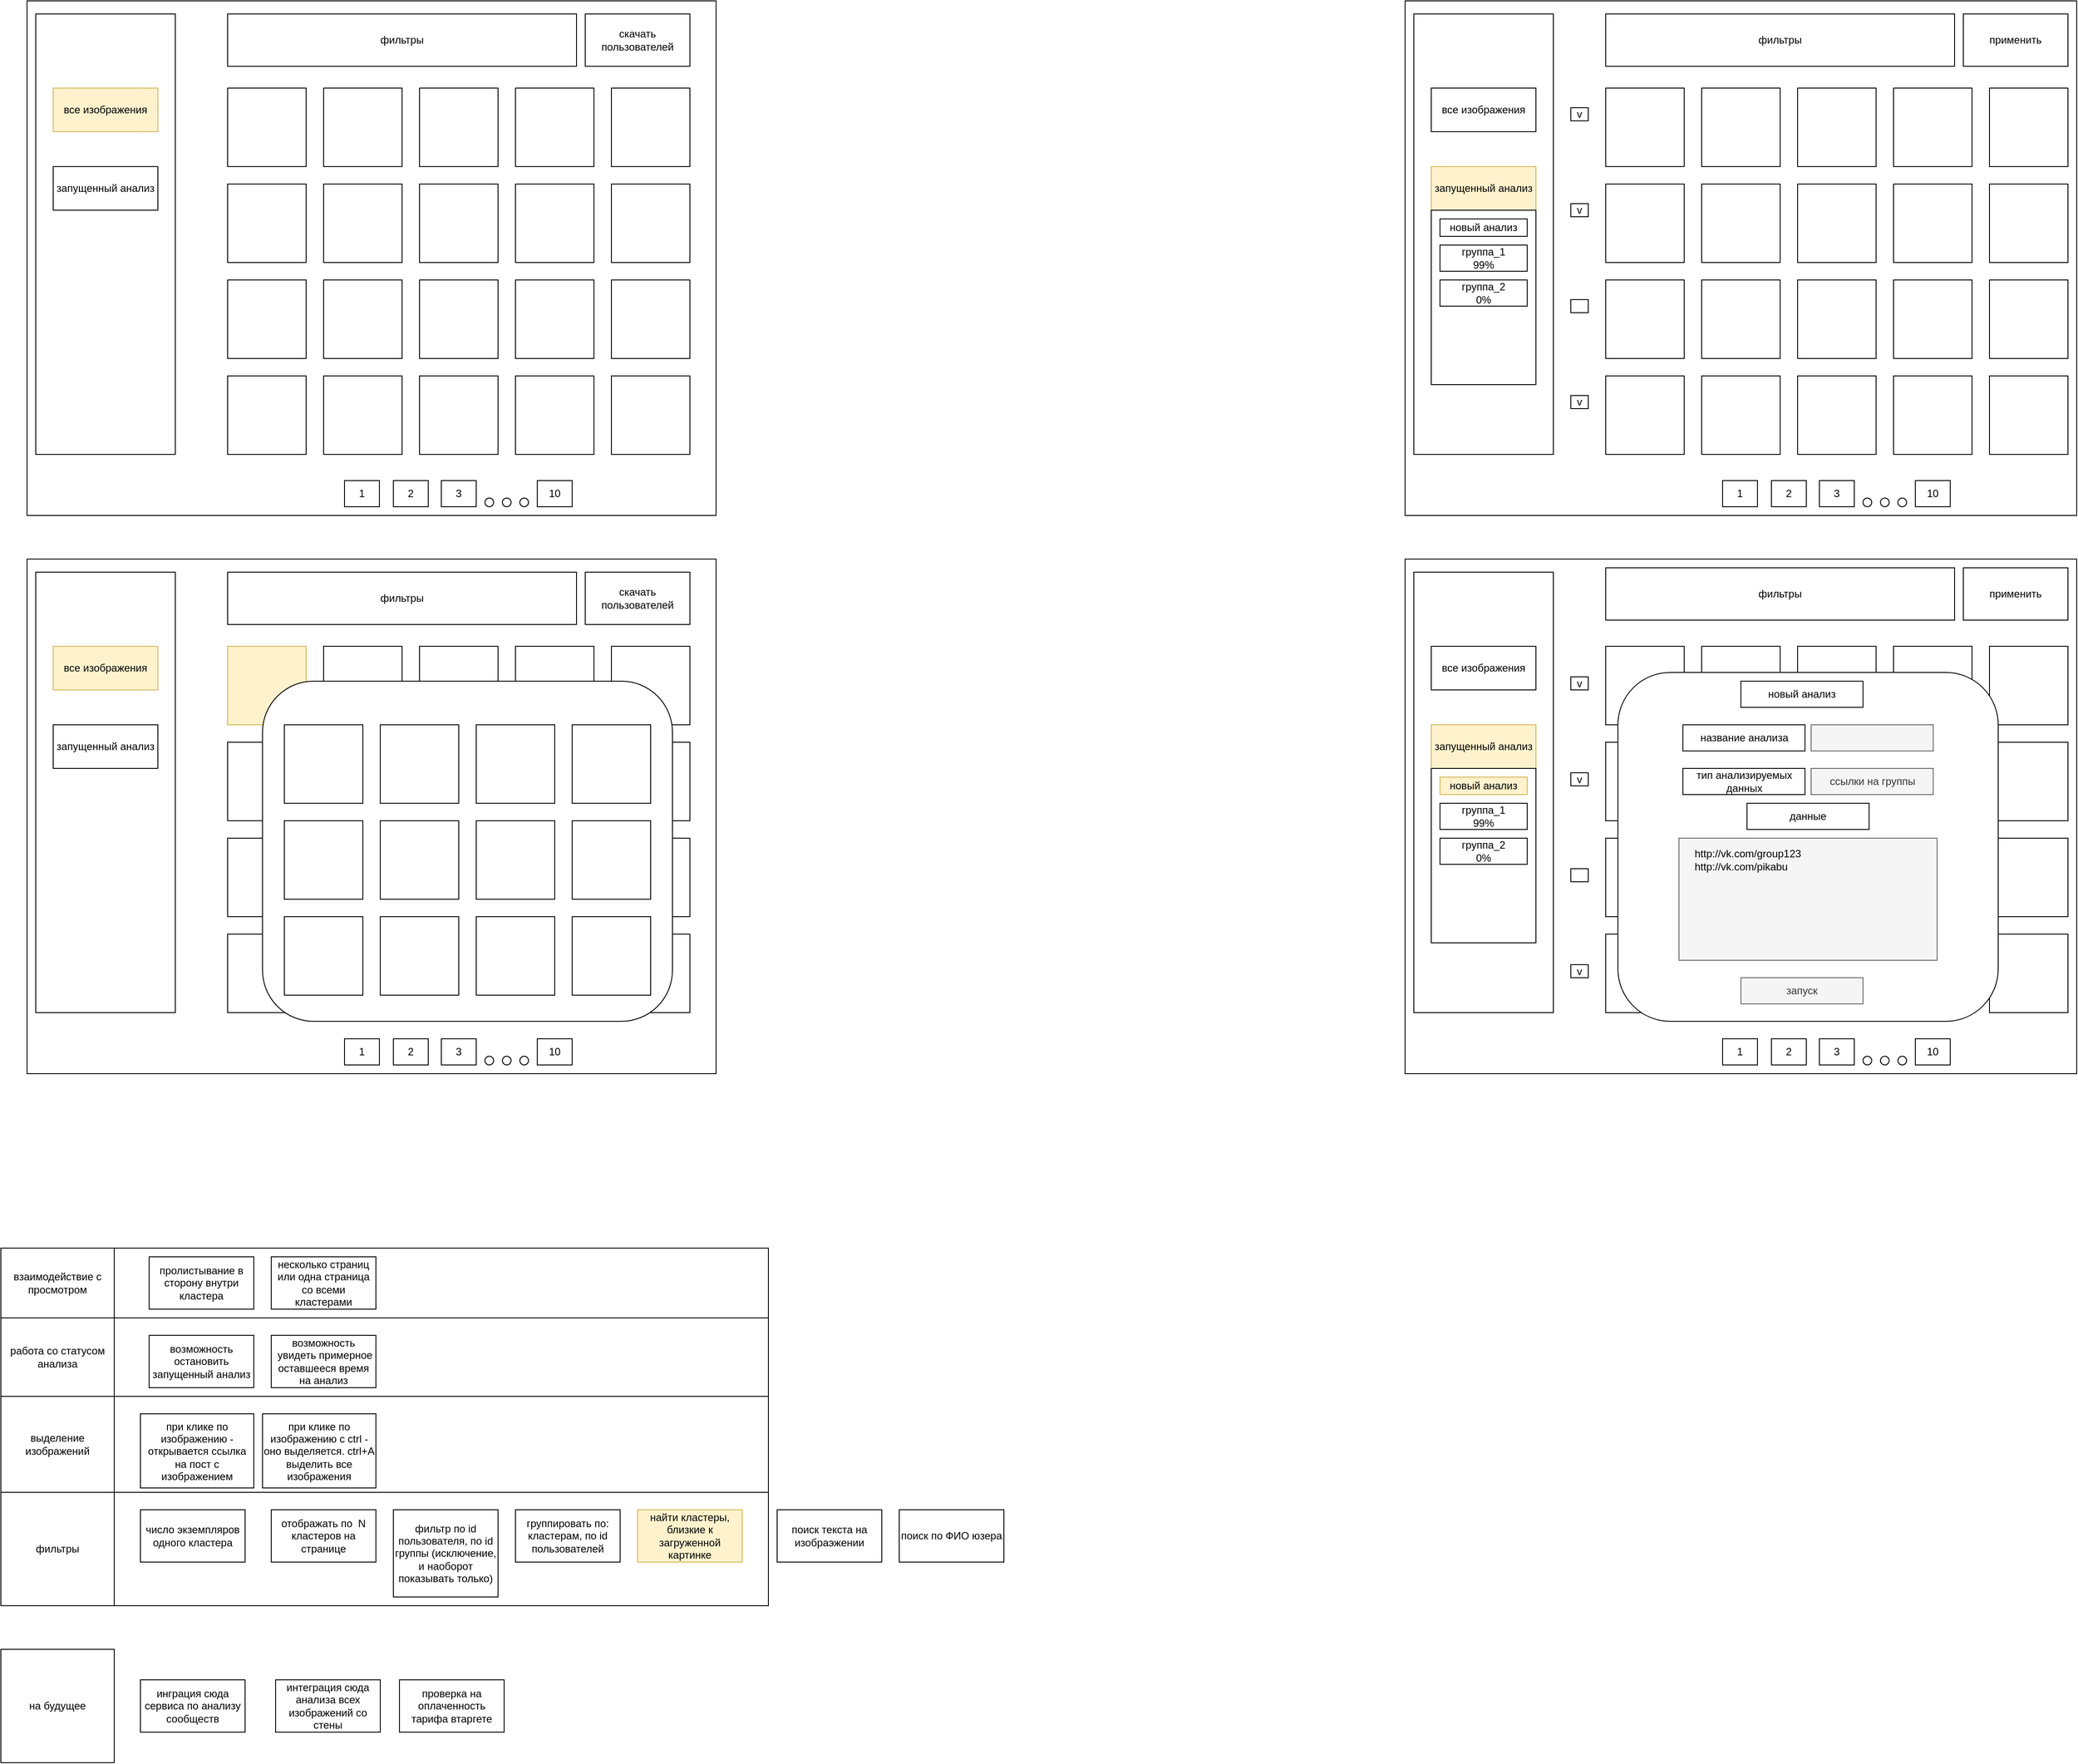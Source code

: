 <mxfile version="13.4.6" type="device"><diagram id="VKGA3JpfsAR77Ojv_ECd" name="Page-1"><mxGraphModel dx="2062" dy="713" grid="1" gridSize="10" guides="1" tooltips="1" connect="1" arrows="1" fold="1" page="1" pageScale="1" pageWidth="827" pageHeight="1169" math="0" shadow="0"><root><mxCell id="0"/><mxCell id="1" parent="0"/><mxCell id="cdPlLlOjjN58C5gZgO9k-223" value="" style="rounded=0;whiteSpace=wrap;html=1;fillColor=#ffffff;" vertex="1" parent="1"><mxGeometry x="-730" y="1590" width="880" height="80" as="geometry"/></mxCell><mxCell id="cdPlLlOjjN58C5gZgO9k-222" value="" style="rounded=0;whiteSpace=wrap;html=1;fillColor=#ffffff;" vertex="1" parent="1"><mxGeometry x="-730" y="1670" width="880" height="90" as="geometry"/></mxCell><mxCell id="cdPlLlOjjN58C5gZgO9k-221" value="" style="rounded=0;whiteSpace=wrap;html=1;fillColor=#ffffff;" vertex="1" parent="1"><mxGeometry x="-730" y="1760" width="880" height="110" as="geometry"/></mxCell><mxCell id="cdPlLlOjjN58C5gZgO9k-220" value="" style="rounded=0;whiteSpace=wrap;html=1;fillColor=#ffffff;" vertex="1" parent="1"><mxGeometry x="-730" y="1870" width="880" height="130" as="geometry"/></mxCell><mxCell id="cdPlLlOjjN58C5gZgO9k-37" value="" style="rounded=0;whiteSpace=wrap;html=1;fillColor=#ffffff;" vertex="1" parent="1"><mxGeometry x="880" y="160" width="770" height="590" as="geometry"/></mxCell><mxCell id="cdPlLlOjjN58C5gZgO9k-38" value="" style="rounded=0;whiteSpace=wrap;html=1;" vertex="1" parent="1"><mxGeometry x="890" y="175" width="160" height="505" as="geometry"/></mxCell><mxCell id="cdPlLlOjjN58C5gZgO9k-39" value="" style="rounded=0;whiteSpace=wrap;html=1;" vertex="1" parent="1"><mxGeometry x="1110" y="260" width="90" height="90" as="geometry"/></mxCell><mxCell id="cdPlLlOjjN58C5gZgO9k-40" value="" style="rounded=0;whiteSpace=wrap;html=1;" vertex="1" parent="1"><mxGeometry x="1220" y="260" width="90" height="90" as="geometry"/></mxCell><mxCell id="cdPlLlOjjN58C5gZgO9k-41" value="" style="rounded=0;whiteSpace=wrap;html=1;" vertex="1" parent="1"><mxGeometry x="1330" y="260" width="90" height="90" as="geometry"/></mxCell><mxCell id="cdPlLlOjjN58C5gZgO9k-42" value="" style="rounded=0;whiteSpace=wrap;html=1;" vertex="1" parent="1"><mxGeometry x="1440" y="260" width="90" height="90" as="geometry"/></mxCell><mxCell id="cdPlLlOjjN58C5gZgO9k-43" value="" style="rounded=0;whiteSpace=wrap;html=1;" vertex="1" parent="1"><mxGeometry x="1110" y="370" width="90" height="90" as="geometry"/></mxCell><mxCell id="cdPlLlOjjN58C5gZgO9k-44" value="" style="rounded=0;whiteSpace=wrap;html=1;" vertex="1" parent="1"><mxGeometry x="1220" y="370" width="90" height="90" as="geometry"/></mxCell><mxCell id="cdPlLlOjjN58C5gZgO9k-45" value="" style="rounded=0;whiteSpace=wrap;html=1;" vertex="1" parent="1"><mxGeometry x="1330" y="370" width="90" height="90" as="geometry"/></mxCell><mxCell id="cdPlLlOjjN58C5gZgO9k-46" value="" style="rounded=0;whiteSpace=wrap;html=1;" vertex="1" parent="1"><mxGeometry x="1440" y="370" width="90" height="90" as="geometry"/></mxCell><mxCell id="cdPlLlOjjN58C5gZgO9k-47" value="" style="rounded=0;whiteSpace=wrap;html=1;" vertex="1" parent="1"><mxGeometry x="1110" y="480" width="90" height="90" as="geometry"/></mxCell><mxCell id="cdPlLlOjjN58C5gZgO9k-48" value="" style="rounded=0;whiteSpace=wrap;html=1;" vertex="1" parent="1"><mxGeometry x="1220" y="480" width="90" height="90" as="geometry"/></mxCell><mxCell id="cdPlLlOjjN58C5gZgO9k-49" value="" style="rounded=0;whiteSpace=wrap;html=1;" vertex="1" parent="1"><mxGeometry x="1330" y="480" width="90" height="90" as="geometry"/></mxCell><mxCell id="cdPlLlOjjN58C5gZgO9k-50" value="" style="rounded=0;whiteSpace=wrap;html=1;" vertex="1" parent="1"><mxGeometry x="1440" y="480" width="90" height="90" as="geometry"/></mxCell><mxCell id="cdPlLlOjjN58C5gZgO9k-51" value="" style="rounded=0;whiteSpace=wrap;html=1;" vertex="1" parent="1"><mxGeometry x="1110" y="590" width="90" height="90" as="geometry"/></mxCell><mxCell id="cdPlLlOjjN58C5gZgO9k-52" value="" style="rounded=0;whiteSpace=wrap;html=1;" vertex="1" parent="1"><mxGeometry x="1220" y="590" width="90" height="90" as="geometry"/></mxCell><mxCell id="cdPlLlOjjN58C5gZgO9k-53" value="" style="rounded=0;whiteSpace=wrap;html=1;" vertex="1" parent="1"><mxGeometry x="1330" y="590" width="90" height="90" as="geometry"/></mxCell><mxCell id="cdPlLlOjjN58C5gZgO9k-54" value="" style="rounded=0;whiteSpace=wrap;html=1;" vertex="1" parent="1"><mxGeometry x="1440" y="590" width="90" height="90" as="geometry"/></mxCell><mxCell id="cdPlLlOjjN58C5gZgO9k-55" value="все изображения" style="rounded=0;whiteSpace=wrap;html=1;" vertex="1" parent="1"><mxGeometry x="910" y="260" width="120" height="50" as="geometry"/></mxCell><mxCell id="cdPlLlOjjN58C5gZgO9k-56" value="1" style="rounded=0;whiteSpace=wrap;html=1;" vertex="1" parent="1"><mxGeometry x="1244" y="710" width="40" height="30" as="geometry"/></mxCell><mxCell id="cdPlLlOjjN58C5gZgO9k-57" value="2" style="rounded=0;whiteSpace=wrap;html=1;" vertex="1" parent="1"><mxGeometry x="1300" y="710" width="40" height="30" as="geometry"/></mxCell><mxCell id="cdPlLlOjjN58C5gZgO9k-58" value="3" style="rounded=0;whiteSpace=wrap;html=1;" vertex="1" parent="1"><mxGeometry x="1355" y="710" width="40" height="30" as="geometry"/></mxCell><mxCell id="cdPlLlOjjN58C5gZgO9k-59" value="10" style="rounded=0;whiteSpace=wrap;html=1;" vertex="1" parent="1"><mxGeometry x="1465" y="710" width="40" height="30" as="geometry"/></mxCell><mxCell id="cdPlLlOjjN58C5gZgO9k-60" value="" style="ellipse;whiteSpace=wrap;html=1;aspect=fixed;" vertex="1" parent="1"><mxGeometry x="1405" y="730" width="10" height="10" as="geometry"/></mxCell><mxCell id="cdPlLlOjjN58C5gZgO9k-61" value="" style="ellipse;whiteSpace=wrap;html=1;aspect=fixed;" vertex="1" parent="1"><mxGeometry x="1425" y="730" width="10" height="10" as="geometry"/></mxCell><mxCell id="cdPlLlOjjN58C5gZgO9k-62" value="" style="ellipse;whiteSpace=wrap;html=1;aspect=fixed;" vertex="1" parent="1"><mxGeometry x="1445" y="730" width="10" height="10" as="geometry"/></mxCell><mxCell id="cdPlLlOjjN58C5gZgO9k-64" value="запущенный анализ" style="rounded=0;whiteSpace=wrap;html=1;fillColor=#fff2cc;strokeColor=#d6b656;" vertex="1" parent="1"><mxGeometry x="910" y="350" width="120" height="50" as="geometry"/></mxCell><mxCell id="cdPlLlOjjN58C5gZgO9k-65" value="фильтры" style="rounded=0;whiteSpace=wrap;html=1;fillColor=#FFFFFF;" vertex="1" parent="1"><mxGeometry x="1110" y="175" width="400" height="60" as="geometry"/></mxCell><mxCell id="cdPlLlOjjN58C5gZgO9k-66" value="применить" style="rounded=0;whiteSpace=wrap;html=1;fillColor=#FFFFFF;" vertex="1" parent="1"><mxGeometry x="1520" y="175" width="120" height="60" as="geometry"/></mxCell><mxCell id="cdPlLlOjjN58C5gZgO9k-67" value="" style="rounded=0;whiteSpace=wrap;html=1;" vertex="1" parent="1"><mxGeometry x="1550" y="260" width="90" height="90" as="geometry"/></mxCell><mxCell id="cdPlLlOjjN58C5gZgO9k-68" value="" style="rounded=0;whiteSpace=wrap;html=1;" vertex="1" parent="1"><mxGeometry x="1550" y="370" width="90" height="90" as="geometry"/></mxCell><mxCell id="cdPlLlOjjN58C5gZgO9k-69" value="" style="rounded=0;whiteSpace=wrap;html=1;" vertex="1" parent="1"><mxGeometry x="1550" y="480" width="90" height="90" as="geometry"/></mxCell><mxCell id="cdPlLlOjjN58C5gZgO9k-70" value="" style="rounded=0;whiteSpace=wrap;html=1;" vertex="1" parent="1"><mxGeometry x="1550" y="590" width="90" height="90" as="geometry"/></mxCell><mxCell id="cdPlLlOjjN58C5gZgO9k-71" value="" style="rounded=0;whiteSpace=wrap;html=1;fillColor=#ffffff;" vertex="1" parent="1"><mxGeometry x="-700" y="160" width="790" height="590" as="geometry"/></mxCell><mxCell id="cdPlLlOjjN58C5gZgO9k-72" value="" style="rounded=0;whiteSpace=wrap;html=1;" vertex="1" parent="1"><mxGeometry x="-690" y="175" width="160" height="505" as="geometry"/></mxCell><mxCell id="cdPlLlOjjN58C5gZgO9k-73" value="" style="rounded=0;whiteSpace=wrap;html=1;" vertex="1" parent="1"><mxGeometry x="-470" y="260" width="90" height="90" as="geometry"/></mxCell><mxCell id="cdPlLlOjjN58C5gZgO9k-74" value="" style="rounded=0;whiteSpace=wrap;html=1;" vertex="1" parent="1"><mxGeometry x="-360" y="260" width="90" height="90" as="geometry"/></mxCell><mxCell id="cdPlLlOjjN58C5gZgO9k-75" value="" style="rounded=0;whiteSpace=wrap;html=1;" vertex="1" parent="1"><mxGeometry x="-250" y="260" width="90" height="90" as="geometry"/></mxCell><mxCell id="cdPlLlOjjN58C5gZgO9k-76" value="" style="rounded=0;whiteSpace=wrap;html=1;" vertex="1" parent="1"><mxGeometry x="-140" y="260" width="90" height="90" as="geometry"/></mxCell><mxCell id="cdPlLlOjjN58C5gZgO9k-77" value="" style="rounded=0;whiteSpace=wrap;html=1;" vertex="1" parent="1"><mxGeometry x="-470" y="370" width="90" height="90" as="geometry"/></mxCell><mxCell id="cdPlLlOjjN58C5gZgO9k-78" value="" style="rounded=0;whiteSpace=wrap;html=1;" vertex="1" parent="1"><mxGeometry x="-360" y="370" width="90" height="90" as="geometry"/></mxCell><mxCell id="cdPlLlOjjN58C5gZgO9k-79" value="" style="rounded=0;whiteSpace=wrap;html=1;" vertex="1" parent="1"><mxGeometry x="-250" y="370" width="90" height="90" as="geometry"/></mxCell><mxCell id="cdPlLlOjjN58C5gZgO9k-80" value="" style="rounded=0;whiteSpace=wrap;html=1;" vertex="1" parent="1"><mxGeometry x="-140" y="370" width="90" height="90" as="geometry"/></mxCell><mxCell id="cdPlLlOjjN58C5gZgO9k-89" value="все изображения" style="rounded=0;whiteSpace=wrap;html=1;fillColor=#fff2cc;strokeColor=#d6b656;" vertex="1" parent="1"><mxGeometry x="-670" y="260" width="120" height="50" as="geometry"/></mxCell><mxCell id="cdPlLlOjjN58C5gZgO9k-90" value="1" style="rounded=0;whiteSpace=wrap;html=1;" vertex="1" parent="1"><mxGeometry x="-336" y="710" width="40" height="30" as="geometry"/></mxCell><mxCell id="cdPlLlOjjN58C5gZgO9k-91" value="2" style="rounded=0;whiteSpace=wrap;html=1;" vertex="1" parent="1"><mxGeometry x="-280" y="710" width="40" height="30" as="geometry"/></mxCell><mxCell id="cdPlLlOjjN58C5gZgO9k-92" value="3" style="rounded=0;whiteSpace=wrap;html=1;" vertex="1" parent="1"><mxGeometry x="-225" y="710" width="40" height="30" as="geometry"/></mxCell><mxCell id="cdPlLlOjjN58C5gZgO9k-93" value="10" style="rounded=0;whiteSpace=wrap;html=1;" vertex="1" parent="1"><mxGeometry x="-115" y="710" width="40" height="30" as="geometry"/></mxCell><mxCell id="cdPlLlOjjN58C5gZgO9k-94" value="" style="ellipse;whiteSpace=wrap;html=1;aspect=fixed;" vertex="1" parent="1"><mxGeometry x="-175" y="730" width="10" height="10" as="geometry"/></mxCell><mxCell id="cdPlLlOjjN58C5gZgO9k-95" value="" style="ellipse;whiteSpace=wrap;html=1;aspect=fixed;" vertex="1" parent="1"><mxGeometry x="-155" y="730" width="10" height="10" as="geometry"/></mxCell><mxCell id="cdPlLlOjjN58C5gZgO9k-96" value="" style="ellipse;whiteSpace=wrap;html=1;aspect=fixed;" vertex="1" parent="1"><mxGeometry x="-135" y="730" width="10" height="10" as="geometry"/></mxCell><mxCell id="cdPlLlOjjN58C5gZgO9k-98" value="запущенный анализ" style="rounded=0;whiteSpace=wrap;html=1;fillColor=#FFFFFF;" vertex="1" parent="1"><mxGeometry x="-670" y="350" width="120" height="50" as="geometry"/></mxCell><mxCell id="cdPlLlOjjN58C5gZgO9k-99" value="фильтры" style="rounded=0;whiteSpace=wrap;html=1;fillColor=#FFFFFF;" vertex="1" parent="1"><mxGeometry x="-470" y="175" width="400" height="60" as="geometry"/></mxCell><mxCell id="cdPlLlOjjN58C5gZgO9k-100" value="скачать пользователей" style="rounded=0;whiteSpace=wrap;html=1;fillColor=#FFFFFF;" vertex="1" parent="1"><mxGeometry x="-60" y="175" width="120" height="60" as="geometry"/></mxCell><mxCell id="cdPlLlOjjN58C5gZgO9k-101" value="" style="rounded=0;whiteSpace=wrap;html=1;" vertex="1" parent="1"><mxGeometry x="-30" y="260" width="90" height="90" as="geometry"/></mxCell><mxCell id="cdPlLlOjjN58C5gZgO9k-105" value="" style="rounded=0;whiteSpace=wrap;html=1;fillColor=#ffffff;" vertex="1" parent="1"><mxGeometry x="910" y="400" width="120" height="200" as="geometry"/></mxCell><mxCell id="cdPlLlOjjN58C5gZgO9k-106" value="новый анализ" style="rounded=0;whiteSpace=wrap;html=1;fillColor=#ffffff;" vertex="1" parent="1"><mxGeometry x="920" y="410" width="100" height="20" as="geometry"/></mxCell><mxCell id="cdPlLlOjjN58C5gZgO9k-107" value="группа_1&lt;br&gt;99%" style="rounded=0;whiteSpace=wrap;html=1;fillColor=#ffffff;" vertex="1" parent="1"><mxGeometry x="920" y="440" width="100" height="30" as="geometry"/></mxCell><mxCell id="cdPlLlOjjN58C5gZgO9k-108" value="группа_2&lt;br&gt;0%" style="rounded=0;whiteSpace=wrap;html=1;fillColor=#ffffff;" vertex="1" parent="1"><mxGeometry x="920" y="480" width="100" height="30" as="geometry"/></mxCell><mxCell id="cdPlLlOjjN58C5gZgO9k-109" value="" style="rounded=0;whiteSpace=wrap;html=1;fillColor=#ffffff;" vertex="1" parent="1"><mxGeometry x="880" y="800" width="770" height="590" as="geometry"/></mxCell><mxCell id="cdPlLlOjjN58C5gZgO9k-110" value="" style="rounded=0;whiteSpace=wrap;html=1;" vertex="1" parent="1"><mxGeometry x="890" y="815" width="160" height="505" as="geometry"/></mxCell><mxCell id="cdPlLlOjjN58C5gZgO9k-111" value="" style="rounded=0;whiteSpace=wrap;html=1;" vertex="1" parent="1"><mxGeometry x="1110" y="900" width="90" height="90" as="geometry"/></mxCell><mxCell id="cdPlLlOjjN58C5gZgO9k-112" value="" style="rounded=0;whiteSpace=wrap;html=1;" vertex="1" parent="1"><mxGeometry x="1220" y="900" width="90" height="90" as="geometry"/></mxCell><mxCell id="cdPlLlOjjN58C5gZgO9k-113" value="" style="rounded=0;whiteSpace=wrap;html=1;" vertex="1" parent="1"><mxGeometry x="1330" y="900" width="90" height="90" as="geometry"/></mxCell><mxCell id="cdPlLlOjjN58C5gZgO9k-114" value="" style="rounded=0;whiteSpace=wrap;html=1;" vertex="1" parent="1"><mxGeometry x="1440" y="900" width="90" height="90" as="geometry"/></mxCell><mxCell id="cdPlLlOjjN58C5gZgO9k-115" value="" style="rounded=0;whiteSpace=wrap;html=1;" vertex="1" parent="1"><mxGeometry x="1110" y="1010" width="90" height="90" as="geometry"/></mxCell><mxCell id="cdPlLlOjjN58C5gZgO9k-116" value="" style="rounded=0;whiteSpace=wrap;html=1;" vertex="1" parent="1"><mxGeometry x="1220" y="1010" width="90" height="90" as="geometry"/></mxCell><mxCell id="cdPlLlOjjN58C5gZgO9k-117" value="" style="rounded=0;whiteSpace=wrap;html=1;" vertex="1" parent="1"><mxGeometry x="1330" y="1010" width="90" height="90" as="geometry"/></mxCell><mxCell id="cdPlLlOjjN58C5gZgO9k-118" value="" style="rounded=0;whiteSpace=wrap;html=1;" vertex="1" parent="1"><mxGeometry x="1440" y="1010" width="90" height="90" as="geometry"/></mxCell><mxCell id="cdPlLlOjjN58C5gZgO9k-119" value="" style="rounded=0;whiteSpace=wrap;html=1;" vertex="1" parent="1"><mxGeometry x="1110" y="1120" width="90" height="90" as="geometry"/></mxCell><mxCell id="cdPlLlOjjN58C5gZgO9k-120" value="" style="rounded=0;whiteSpace=wrap;html=1;" vertex="1" parent="1"><mxGeometry x="1220" y="1120" width="90" height="90" as="geometry"/></mxCell><mxCell id="cdPlLlOjjN58C5gZgO9k-121" value="" style="rounded=0;whiteSpace=wrap;html=1;" vertex="1" parent="1"><mxGeometry x="1330" y="1120" width="90" height="90" as="geometry"/></mxCell><mxCell id="cdPlLlOjjN58C5gZgO9k-122" value="" style="rounded=0;whiteSpace=wrap;html=1;" vertex="1" parent="1"><mxGeometry x="1440" y="1120" width="90" height="90" as="geometry"/></mxCell><mxCell id="cdPlLlOjjN58C5gZgO9k-123" value="" style="rounded=0;whiteSpace=wrap;html=1;" vertex="1" parent="1"><mxGeometry x="1110" y="1230" width="90" height="90" as="geometry"/></mxCell><mxCell id="cdPlLlOjjN58C5gZgO9k-124" value="" style="rounded=0;whiteSpace=wrap;html=1;" vertex="1" parent="1"><mxGeometry x="1220" y="1230" width="90" height="90" as="geometry"/></mxCell><mxCell id="cdPlLlOjjN58C5gZgO9k-125" value="" style="rounded=0;whiteSpace=wrap;html=1;" vertex="1" parent="1"><mxGeometry x="1330" y="1230" width="90" height="90" as="geometry"/></mxCell><mxCell id="cdPlLlOjjN58C5gZgO9k-126" value="" style="rounded=0;whiteSpace=wrap;html=1;" vertex="1" parent="1"><mxGeometry x="1440" y="1230" width="90" height="90" as="geometry"/></mxCell><mxCell id="cdPlLlOjjN58C5gZgO9k-127" value="все изображения" style="rounded=0;whiteSpace=wrap;html=1;" vertex="1" parent="1"><mxGeometry x="910" y="900" width="120" height="50" as="geometry"/></mxCell><mxCell id="cdPlLlOjjN58C5gZgO9k-128" value="1" style="rounded=0;whiteSpace=wrap;html=1;" vertex="1" parent="1"><mxGeometry x="1244" y="1350" width="40" height="30" as="geometry"/></mxCell><mxCell id="cdPlLlOjjN58C5gZgO9k-129" value="2" style="rounded=0;whiteSpace=wrap;html=1;" vertex="1" parent="1"><mxGeometry x="1300" y="1350" width="40" height="30" as="geometry"/></mxCell><mxCell id="cdPlLlOjjN58C5gZgO9k-130" value="3" style="rounded=0;whiteSpace=wrap;html=1;" vertex="1" parent="1"><mxGeometry x="1355" y="1350" width="40" height="30" as="geometry"/></mxCell><mxCell id="cdPlLlOjjN58C5gZgO9k-131" value="10" style="rounded=0;whiteSpace=wrap;html=1;" vertex="1" parent="1"><mxGeometry x="1465" y="1350" width="40" height="30" as="geometry"/></mxCell><mxCell id="cdPlLlOjjN58C5gZgO9k-132" value="" style="ellipse;whiteSpace=wrap;html=1;aspect=fixed;" vertex="1" parent="1"><mxGeometry x="1405" y="1370" width="10" height="10" as="geometry"/></mxCell><mxCell id="cdPlLlOjjN58C5gZgO9k-133" value="" style="ellipse;whiteSpace=wrap;html=1;aspect=fixed;" vertex="1" parent="1"><mxGeometry x="1425" y="1370" width="10" height="10" as="geometry"/></mxCell><mxCell id="cdPlLlOjjN58C5gZgO9k-134" value="" style="ellipse;whiteSpace=wrap;html=1;aspect=fixed;" vertex="1" parent="1"><mxGeometry x="1445" y="1370" width="10" height="10" as="geometry"/></mxCell><mxCell id="cdPlLlOjjN58C5gZgO9k-136" value="запущенный анализ" style="rounded=0;whiteSpace=wrap;html=1;fillColor=#fff2cc;strokeColor=#d6b656;" vertex="1" parent="1"><mxGeometry x="910" y="990" width="120" height="50" as="geometry"/></mxCell><mxCell id="cdPlLlOjjN58C5gZgO9k-137" value="фильтры" style="rounded=0;whiteSpace=wrap;html=1;fillColor=#FFFFFF;" vertex="1" parent="1"><mxGeometry x="1110" y="810" width="400" height="60" as="geometry"/></mxCell><mxCell id="cdPlLlOjjN58C5gZgO9k-138" value="применить" style="rounded=0;whiteSpace=wrap;html=1;fillColor=#FFFFFF;" vertex="1" parent="1"><mxGeometry x="1520" y="810" width="120" height="60" as="geometry"/></mxCell><mxCell id="cdPlLlOjjN58C5gZgO9k-139" value="" style="rounded=0;whiteSpace=wrap;html=1;" vertex="1" parent="1"><mxGeometry x="1550" y="900" width="90" height="90" as="geometry"/></mxCell><mxCell id="cdPlLlOjjN58C5gZgO9k-140" value="" style="rounded=0;whiteSpace=wrap;html=1;" vertex="1" parent="1"><mxGeometry x="1550" y="1010" width="90" height="90" as="geometry"/></mxCell><mxCell id="cdPlLlOjjN58C5gZgO9k-141" value="" style="rounded=0;whiteSpace=wrap;html=1;" vertex="1" parent="1"><mxGeometry x="1550" y="1120" width="90" height="90" as="geometry"/></mxCell><mxCell id="cdPlLlOjjN58C5gZgO9k-142" value="" style="rounded=0;whiteSpace=wrap;html=1;" vertex="1" parent="1"><mxGeometry x="1550" y="1230" width="90" height="90" as="geometry"/></mxCell><mxCell id="cdPlLlOjjN58C5gZgO9k-143" value="" style="rounded=0;whiteSpace=wrap;html=1;fillColor=#ffffff;" vertex="1" parent="1"><mxGeometry x="910" y="1040" width="120" height="200" as="geometry"/></mxCell><mxCell id="cdPlLlOjjN58C5gZgO9k-144" value="новый анализ" style="rounded=0;whiteSpace=wrap;html=1;fillColor=#fff2cc;strokeColor=#d6b656;" vertex="1" parent="1"><mxGeometry x="920" y="1050" width="100" height="20" as="geometry"/></mxCell><mxCell id="cdPlLlOjjN58C5gZgO9k-145" value="группа_1&lt;br&gt;99%" style="rounded=0;whiteSpace=wrap;html=1;fillColor=#ffffff;" vertex="1" parent="1"><mxGeometry x="920" y="1080" width="100" height="30" as="geometry"/></mxCell><mxCell id="cdPlLlOjjN58C5gZgO9k-146" value="группа_2&lt;br&gt;0%" style="rounded=0;whiteSpace=wrap;html=1;fillColor=#ffffff;" vertex="1" parent="1"><mxGeometry x="920" y="1120" width="100" height="30" as="geometry"/></mxCell><mxCell id="cdPlLlOjjN58C5gZgO9k-147" value="" style="rounded=1;whiteSpace=wrap;html=1;fillColor=#ffffff;" vertex="1" parent="1"><mxGeometry x="1124" y="930" width="436" height="400" as="geometry"/></mxCell><mxCell id="cdPlLlOjjN58C5gZgO9k-148" value="название анализа" style="rounded=0;whiteSpace=wrap;html=1;fillColor=#ffffff;" vertex="1" parent="1"><mxGeometry x="1198.5" y="990" width="140" height="30" as="geometry"/></mxCell><mxCell id="cdPlLlOjjN58C5gZgO9k-149" value="" style="rounded=0;whiteSpace=wrap;html=1;fillColor=#f5f5f5;strokeColor=#666666;fontColor=#333333;" vertex="1" parent="1"><mxGeometry x="1345.5" y="990" width="140" height="30" as="geometry"/></mxCell><mxCell id="cdPlLlOjjN58C5gZgO9k-150" value="новый анализ" style="rounded=0;whiteSpace=wrap;html=1;fillColor=#ffffff;" vertex="1" parent="1"><mxGeometry x="1265" y="940" width="140" height="30" as="geometry"/></mxCell><mxCell id="cdPlLlOjjN58C5gZgO9k-152" value="тип анализируемых данных" style="rounded=0;whiteSpace=wrap;html=1;fillColor=#ffffff;" vertex="1" parent="1"><mxGeometry x="1198.5" y="1040" width="140" height="30" as="geometry"/></mxCell><mxCell id="cdPlLlOjjN58C5gZgO9k-153" value="ссылки на группы" style="rounded=0;whiteSpace=wrap;html=1;fillColor=#f5f5f5;strokeColor=#666666;fontColor=#333333;" vertex="1" parent="1"><mxGeometry x="1345.5" y="1040" width="140" height="30" as="geometry"/></mxCell><mxCell id="cdPlLlOjjN58C5gZgO9k-154" value="данные" style="rounded=0;whiteSpace=wrap;html=1;fillColor=#ffffff;" vertex="1" parent="1"><mxGeometry x="1272" y="1080" width="140" height="30" as="geometry"/></mxCell><mxCell id="cdPlLlOjjN58C5gZgO9k-155" value="" style="rounded=0;whiteSpace=wrap;html=1;fillColor=#f5f5f5;strokeColor=#666666;fontColor=#333333;" vertex="1" parent="1"><mxGeometry x="1194" y="1120" width="296" height="140" as="geometry"/></mxCell><mxCell id="cdPlLlOjjN58C5gZgO9k-156" value="http://vk.com/group123&lt;br&gt;http://vk.com/pikabu" style="text;html=1;strokeColor=none;fillColor=none;align=left;verticalAlign=middle;whiteSpace=wrap;rounded=0;labelPosition=right;verticalLabelPosition=middle;" vertex="1" parent="1"><mxGeometry x="1170" y="1135" width="40" height="20" as="geometry"/></mxCell><mxCell id="cdPlLlOjjN58C5gZgO9k-157" value="запуск" style="rounded=0;whiteSpace=wrap;html=1;fillColor=#f5f5f5;strokeColor=#666666;fontColor=#333333;" vertex="1" parent="1"><mxGeometry x="1265" y="1280" width="140" height="30" as="geometry"/></mxCell><mxCell id="cdPlLlOjjN58C5gZgO9k-192" value="фильтры" style="rounded=0;whiteSpace=wrap;html=1;fillColor=#ffffff;" vertex="1" parent="1"><mxGeometry x="-730" y="1870" width="130" height="130" as="geometry"/></mxCell><mxCell id="cdPlLlOjjN58C5gZgO9k-193" value="число экземпляров одного кластера" style="rounded=0;whiteSpace=wrap;html=1;" vertex="1" parent="1"><mxGeometry x="-570" y="1890" width="120" height="60" as="geometry"/></mxCell><mxCell id="cdPlLlOjjN58C5gZgO9k-194" value="при клике по изображению - открывается ссылка на пост с изображением" style="rounded=0;whiteSpace=wrap;html=1;" vertex="1" parent="1"><mxGeometry x="-570" y="1780" width="130" height="85" as="geometry"/></mxCell><mxCell id="cdPlLlOjjN58C5gZgO9k-195" value="отображать по &amp;nbsp;N кластеров на странице" style="rounded=0;whiteSpace=wrap;html=1;" vertex="1" parent="1"><mxGeometry x="-420" y="1890" width="120" height="60" as="geometry"/></mxCell><mxCell id="cdPlLlOjjN58C5gZgO9k-196" value="фильтр по id пользователя, по id группы (исключение, и наоборот показывать только)" style="rounded=0;whiteSpace=wrap;html=1;" vertex="1" parent="1"><mxGeometry x="-280" y="1890" width="120" height="100" as="geometry"/></mxCell><mxCell id="cdPlLlOjjN58C5gZgO9k-197" value="возможность остановить запущенный анализ" style="rounded=0;whiteSpace=wrap;html=1;" vertex="1" parent="1"><mxGeometry x="-560" y="1690" width="120" height="60" as="geometry"/></mxCell><mxCell id="cdPlLlOjjN58C5gZgO9k-198" value="возможность &amp;nbsp;увидеть примерное оставшееся время на анализ" style="rounded=0;whiteSpace=wrap;html=1;" vertex="1" parent="1"><mxGeometry x="-420" y="1690" width="120" height="60" as="geometry"/></mxCell><mxCell id="cdPlLlOjjN58C5gZgO9k-199" value="при клике по изображению с ctrl - оно выделяется. ctrl+A выделить все изображения" style="rounded=0;whiteSpace=wrap;html=1;" vertex="1" parent="1"><mxGeometry x="-430" y="1780" width="130" height="85" as="geometry"/></mxCell><mxCell id="cdPlLlOjjN58C5gZgO9k-205" value="v" style="rounded=0;whiteSpace=wrap;html=1;" vertex="1" parent="1"><mxGeometry x="1070" y="282.5" width="20" height="15" as="geometry"/></mxCell><mxCell id="cdPlLlOjjN58C5gZgO9k-206" value="v" style="rounded=0;whiteSpace=wrap;html=1;" vertex="1" parent="1"><mxGeometry x="1070" y="392.5" width="20" height="15" as="geometry"/></mxCell><mxCell id="cdPlLlOjjN58C5gZgO9k-207" value="" style="rounded=0;whiteSpace=wrap;html=1;" vertex="1" parent="1"><mxGeometry x="1070" y="502.5" width="20" height="15" as="geometry"/></mxCell><mxCell id="cdPlLlOjjN58C5gZgO9k-208" value="v" style="rounded=0;whiteSpace=wrap;html=1;" vertex="1" parent="1"><mxGeometry x="1070" y="612.5" width="20" height="15" as="geometry"/></mxCell><mxCell id="cdPlLlOjjN58C5gZgO9k-209" value="v" style="rounded=0;whiteSpace=wrap;html=1;" vertex="1" parent="1"><mxGeometry x="1070" y="935" width="20" height="15" as="geometry"/></mxCell><mxCell id="cdPlLlOjjN58C5gZgO9k-210" value="v" style="rounded=0;whiteSpace=wrap;html=1;" vertex="1" parent="1"><mxGeometry x="1070" y="1045" width="20" height="15" as="geometry"/></mxCell><mxCell id="cdPlLlOjjN58C5gZgO9k-211" value="" style="rounded=0;whiteSpace=wrap;html=1;" vertex="1" parent="1"><mxGeometry x="1070" y="1155" width="20" height="15" as="geometry"/></mxCell><mxCell id="cdPlLlOjjN58C5gZgO9k-212" value="v" style="rounded=0;whiteSpace=wrap;html=1;" vertex="1" parent="1"><mxGeometry x="1070" y="1265" width="20" height="15" as="geometry"/></mxCell><mxCell id="cdPlLlOjjN58C5gZgO9k-213" value="пролистывание в сторону внутри кластера" style="rounded=0;whiteSpace=wrap;html=1;" vertex="1" parent="1"><mxGeometry x="-560" y="1600" width="120" height="60" as="geometry"/></mxCell><mxCell id="cdPlLlOjjN58C5gZgO9k-214" value="группировать по: кластерам, по id пользователей" style="rounded=0;whiteSpace=wrap;html=1;" vertex="1" parent="1"><mxGeometry x="-140" y="1890" width="120" height="60" as="geometry"/></mxCell><mxCell id="cdPlLlOjjN58C5gZgO9k-215" value="найти кластеры, близкие к загруженной картинке" style="rounded=0;whiteSpace=wrap;html=1;fillColor=#fff2cc;strokeColor=#d6b656;" vertex="1" parent="1"><mxGeometry y="1890" width="120" height="60" as="geometry"/></mxCell><mxCell id="cdPlLlOjjN58C5gZgO9k-216" value="выделение изображений" style="rounded=0;whiteSpace=wrap;html=1;fillColor=#ffffff;" vertex="1" parent="1"><mxGeometry x="-730" y="1760" width="130" height="110" as="geometry"/></mxCell><mxCell id="cdPlLlOjjN58C5gZgO9k-217" value="работа со статусом анализа" style="rounded=0;whiteSpace=wrap;html=1;fillColor=#ffffff;" vertex="1" parent="1"><mxGeometry x="-730" y="1670" width="130" height="90" as="geometry"/></mxCell><mxCell id="cdPlLlOjjN58C5gZgO9k-218" value="взаимодействие с просмотром" style="rounded=0;whiteSpace=wrap;html=1;fillColor=#ffffff;" vertex="1" parent="1"><mxGeometry x="-730" y="1590" width="130" height="80" as="geometry"/></mxCell><mxCell id="cdPlLlOjjN58C5gZgO9k-219" value="несколько страниц или одна страница со всеми кластерами" style="rounded=0;whiteSpace=wrap;html=1;" vertex="1" parent="1"><mxGeometry x="-420" y="1600" width="120" height="60" as="geometry"/></mxCell><mxCell id="cdPlLlOjjN58C5gZgO9k-224" value="поиск текста на изобраэжении" style="rounded=0;whiteSpace=wrap;html=1;" vertex="1" parent="1"><mxGeometry x="160" y="1890" width="120" height="60" as="geometry"/></mxCell><mxCell id="cdPlLlOjjN58C5gZgO9k-225" value="поиск по ФИО юзера" style="rounded=0;whiteSpace=wrap;html=1;fillColor=#ffffff;" vertex="1" parent="1"><mxGeometry x="300" y="1890" width="120" height="60" as="geometry"/></mxCell><mxCell id="cdPlLlOjjN58C5gZgO9k-227" value="" style="rounded=0;whiteSpace=wrap;html=1;" vertex="1" parent="1"><mxGeometry x="-30" y="370" width="90" height="90" as="geometry"/></mxCell><mxCell id="cdPlLlOjjN58C5gZgO9k-229" value="на будущее" style="rounded=0;whiteSpace=wrap;html=1;fillColor=#ffffff;" vertex="1" parent="1"><mxGeometry x="-730" y="2050" width="130" height="130" as="geometry"/></mxCell><mxCell id="cdPlLlOjjN58C5gZgO9k-230" value="инграция сюда сервиса по анализу сообществ" style="rounded=0;whiteSpace=wrap;html=1;" vertex="1" parent="1"><mxGeometry x="-570" y="2085" width="120" height="60" as="geometry"/></mxCell><mxCell id="cdPlLlOjjN58C5gZgO9k-231" value="интеграция сюда анализа всех изображений со стены" style="rounded=0;whiteSpace=wrap;html=1;" vertex="1" parent="1"><mxGeometry x="-415" y="2085" width="120" height="60" as="geometry"/></mxCell><mxCell id="cdPlLlOjjN58C5gZgO9k-232" value="проверка на оплаченность тарифа втаргете" style="rounded=0;whiteSpace=wrap;html=1;" vertex="1" parent="1"><mxGeometry x="-273" y="2085" width="120" height="60" as="geometry"/></mxCell><mxCell id="cdPlLlOjjN58C5gZgO9k-233" value="" style="rounded=0;whiteSpace=wrap;html=1;" vertex="1" parent="1"><mxGeometry x="-470" y="480" width="90" height="90" as="geometry"/></mxCell><mxCell id="cdPlLlOjjN58C5gZgO9k-234" value="" style="rounded=0;whiteSpace=wrap;html=1;" vertex="1" parent="1"><mxGeometry x="-360" y="480" width="90" height="90" as="geometry"/></mxCell><mxCell id="cdPlLlOjjN58C5gZgO9k-235" value="" style="rounded=0;whiteSpace=wrap;html=1;" vertex="1" parent="1"><mxGeometry x="-250" y="480" width="90" height="90" as="geometry"/></mxCell><mxCell id="cdPlLlOjjN58C5gZgO9k-236" value="" style="rounded=0;whiteSpace=wrap;html=1;" vertex="1" parent="1"><mxGeometry x="-140" y="480" width="90" height="90" as="geometry"/></mxCell><mxCell id="cdPlLlOjjN58C5gZgO9k-237" value="" style="rounded=0;whiteSpace=wrap;html=1;" vertex="1" parent="1"><mxGeometry x="-30" y="480" width="90" height="90" as="geometry"/></mxCell><mxCell id="cdPlLlOjjN58C5gZgO9k-238" value="" style="rounded=0;whiteSpace=wrap;html=1;" vertex="1" parent="1"><mxGeometry x="-470" y="590" width="90" height="90" as="geometry"/></mxCell><mxCell id="cdPlLlOjjN58C5gZgO9k-239" value="" style="rounded=0;whiteSpace=wrap;html=1;" vertex="1" parent="1"><mxGeometry x="-360" y="590" width="90" height="90" as="geometry"/></mxCell><mxCell id="cdPlLlOjjN58C5gZgO9k-240" value="" style="rounded=0;whiteSpace=wrap;html=1;" vertex="1" parent="1"><mxGeometry x="-250" y="590" width="90" height="90" as="geometry"/></mxCell><mxCell id="cdPlLlOjjN58C5gZgO9k-241" value="" style="rounded=0;whiteSpace=wrap;html=1;" vertex="1" parent="1"><mxGeometry x="-140" y="590" width="90" height="90" as="geometry"/></mxCell><mxCell id="cdPlLlOjjN58C5gZgO9k-242" value="" style="rounded=0;whiteSpace=wrap;html=1;" vertex="1" parent="1"><mxGeometry x="-30" y="590" width="90" height="90" as="geometry"/></mxCell><mxCell id="cdPlLlOjjN58C5gZgO9k-243" value="" style="rounded=0;whiteSpace=wrap;html=1;fillColor=#ffffff;" vertex="1" parent="1"><mxGeometry x="-700" y="800" width="790" height="590" as="geometry"/></mxCell><mxCell id="cdPlLlOjjN58C5gZgO9k-244" value="" style="rounded=0;whiteSpace=wrap;html=1;" vertex="1" parent="1"><mxGeometry x="-690" y="815" width="160" height="505" as="geometry"/></mxCell><mxCell id="cdPlLlOjjN58C5gZgO9k-245" value="" style="rounded=0;whiteSpace=wrap;html=1;fillColor=#fff2cc;strokeColor=#d6b656;" vertex="1" parent="1"><mxGeometry x="-470" y="900" width="90" height="90" as="geometry"/></mxCell><mxCell id="cdPlLlOjjN58C5gZgO9k-246" value="" style="rounded=0;whiteSpace=wrap;html=1;" vertex="1" parent="1"><mxGeometry x="-360" y="900" width="90" height="90" as="geometry"/></mxCell><mxCell id="cdPlLlOjjN58C5gZgO9k-247" value="" style="rounded=0;whiteSpace=wrap;html=1;" vertex="1" parent="1"><mxGeometry x="-250" y="900" width="90" height="90" as="geometry"/></mxCell><mxCell id="cdPlLlOjjN58C5gZgO9k-248" value="" style="rounded=0;whiteSpace=wrap;html=1;" vertex="1" parent="1"><mxGeometry x="-140" y="900" width="90" height="90" as="geometry"/></mxCell><mxCell id="cdPlLlOjjN58C5gZgO9k-249" value="" style="rounded=0;whiteSpace=wrap;html=1;" vertex="1" parent="1"><mxGeometry x="-470" y="1010" width="90" height="90" as="geometry"/></mxCell><mxCell id="cdPlLlOjjN58C5gZgO9k-250" value="" style="rounded=0;whiteSpace=wrap;html=1;" vertex="1" parent="1"><mxGeometry x="-360" y="1010" width="90" height="90" as="geometry"/></mxCell><mxCell id="cdPlLlOjjN58C5gZgO9k-251" value="" style="rounded=0;whiteSpace=wrap;html=1;" vertex="1" parent="1"><mxGeometry x="-250" y="1010" width="90" height="90" as="geometry"/></mxCell><mxCell id="cdPlLlOjjN58C5gZgO9k-252" value="" style="rounded=0;whiteSpace=wrap;html=1;" vertex="1" parent="1"><mxGeometry x="-140" y="1010" width="90" height="90" as="geometry"/></mxCell><mxCell id="cdPlLlOjjN58C5gZgO9k-253" value="все изображения" style="rounded=0;whiteSpace=wrap;html=1;fillColor=#fff2cc;strokeColor=#d6b656;" vertex="1" parent="1"><mxGeometry x="-670" y="900" width="120" height="50" as="geometry"/></mxCell><mxCell id="cdPlLlOjjN58C5gZgO9k-254" value="1" style="rounded=0;whiteSpace=wrap;html=1;" vertex="1" parent="1"><mxGeometry x="-336" y="1350" width="40" height="30" as="geometry"/></mxCell><mxCell id="cdPlLlOjjN58C5gZgO9k-255" value="2" style="rounded=0;whiteSpace=wrap;html=1;" vertex="1" parent="1"><mxGeometry x="-280" y="1350" width="40" height="30" as="geometry"/></mxCell><mxCell id="cdPlLlOjjN58C5gZgO9k-256" value="3" style="rounded=0;whiteSpace=wrap;html=1;" vertex="1" parent="1"><mxGeometry x="-225" y="1350" width="40" height="30" as="geometry"/></mxCell><mxCell id="cdPlLlOjjN58C5gZgO9k-257" value="10" style="rounded=0;whiteSpace=wrap;html=1;" vertex="1" parent="1"><mxGeometry x="-115" y="1350" width="40" height="30" as="geometry"/></mxCell><mxCell id="cdPlLlOjjN58C5gZgO9k-258" value="" style="ellipse;whiteSpace=wrap;html=1;aspect=fixed;" vertex="1" parent="1"><mxGeometry x="-175" y="1370" width="10" height="10" as="geometry"/></mxCell><mxCell id="cdPlLlOjjN58C5gZgO9k-259" value="" style="ellipse;whiteSpace=wrap;html=1;aspect=fixed;" vertex="1" parent="1"><mxGeometry x="-155" y="1370" width="10" height="10" as="geometry"/></mxCell><mxCell id="cdPlLlOjjN58C5gZgO9k-260" value="" style="ellipse;whiteSpace=wrap;html=1;aspect=fixed;" vertex="1" parent="1"><mxGeometry x="-135" y="1370" width="10" height="10" as="geometry"/></mxCell><mxCell id="cdPlLlOjjN58C5gZgO9k-261" value="запущенный анализ" style="rounded=0;whiteSpace=wrap;html=1;fillColor=#FFFFFF;" vertex="1" parent="1"><mxGeometry x="-670" y="990" width="120" height="50" as="geometry"/></mxCell><mxCell id="cdPlLlOjjN58C5gZgO9k-262" value="фильтры" style="rounded=0;whiteSpace=wrap;html=1;fillColor=#FFFFFF;" vertex="1" parent="1"><mxGeometry x="-470" y="815" width="400" height="60" as="geometry"/></mxCell><mxCell id="cdPlLlOjjN58C5gZgO9k-263" value="скачать пользователей" style="rounded=0;whiteSpace=wrap;html=1;fillColor=#FFFFFF;" vertex="1" parent="1"><mxGeometry x="-60" y="815" width="120" height="60" as="geometry"/></mxCell><mxCell id="cdPlLlOjjN58C5gZgO9k-264" value="" style="rounded=0;whiteSpace=wrap;html=1;" vertex="1" parent="1"><mxGeometry x="-30" y="900" width="90" height="90" as="geometry"/></mxCell><mxCell id="cdPlLlOjjN58C5gZgO9k-265" value="" style="rounded=0;whiteSpace=wrap;html=1;" vertex="1" parent="1"><mxGeometry x="-30" y="1010" width="90" height="90" as="geometry"/></mxCell><mxCell id="cdPlLlOjjN58C5gZgO9k-266" value="" style="rounded=0;whiteSpace=wrap;html=1;" vertex="1" parent="1"><mxGeometry x="-470" y="1120" width="90" height="90" as="geometry"/></mxCell><mxCell id="cdPlLlOjjN58C5gZgO9k-267" value="" style="rounded=0;whiteSpace=wrap;html=1;" vertex="1" parent="1"><mxGeometry x="-360" y="1120" width="90" height="90" as="geometry"/></mxCell><mxCell id="cdPlLlOjjN58C5gZgO9k-268" value="" style="rounded=0;whiteSpace=wrap;html=1;" vertex="1" parent="1"><mxGeometry x="-250" y="1120" width="90" height="90" as="geometry"/></mxCell><mxCell id="cdPlLlOjjN58C5gZgO9k-269" value="" style="rounded=0;whiteSpace=wrap;html=1;" vertex="1" parent="1"><mxGeometry x="-140" y="1120" width="90" height="90" as="geometry"/></mxCell><mxCell id="cdPlLlOjjN58C5gZgO9k-270" value="" style="rounded=0;whiteSpace=wrap;html=1;" vertex="1" parent="1"><mxGeometry x="-30" y="1120" width="90" height="90" as="geometry"/></mxCell><mxCell id="cdPlLlOjjN58C5gZgO9k-271" value="" style="rounded=0;whiteSpace=wrap;html=1;" vertex="1" parent="1"><mxGeometry x="-470" y="1230" width="90" height="90" as="geometry"/></mxCell><mxCell id="cdPlLlOjjN58C5gZgO9k-272" value="" style="rounded=0;whiteSpace=wrap;html=1;" vertex="1" parent="1"><mxGeometry x="-360" y="1230" width="90" height="90" as="geometry"/></mxCell><mxCell id="cdPlLlOjjN58C5gZgO9k-273" value="" style="rounded=0;whiteSpace=wrap;html=1;" vertex="1" parent="1"><mxGeometry x="-250" y="1230" width="90" height="90" as="geometry"/></mxCell><mxCell id="cdPlLlOjjN58C5gZgO9k-274" value="" style="rounded=0;whiteSpace=wrap;html=1;" vertex="1" parent="1"><mxGeometry x="-140" y="1230" width="90" height="90" as="geometry"/></mxCell><mxCell id="cdPlLlOjjN58C5gZgO9k-275" value="" style="rounded=0;whiteSpace=wrap;html=1;" vertex="1" parent="1"><mxGeometry x="-30" y="1230" width="90" height="90" as="geometry"/></mxCell><mxCell id="cdPlLlOjjN58C5gZgO9k-278" value="" style="rounded=1;whiteSpace=wrap;html=1;fillColor=#ffffff;" vertex="1" parent="1"><mxGeometry x="-430" y="940" width="470" height="390" as="geometry"/></mxCell><mxCell id="cdPlLlOjjN58C5gZgO9k-279" value="" style="rounded=0;whiteSpace=wrap;html=1;" vertex="1" parent="1"><mxGeometry x="-405" y="990" width="90" height="90" as="geometry"/></mxCell><mxCell id="cdPlLlOjjN58C5gZgO9k-280" value="" style="rounded=0;whiteSpace=wrap;html=1;" vertex="1" parent="1"><mxGeometry x="-295" y="990" width="90" height="90" as="geometry"/></mxCell><mxCell id="cdPlLlOjjN58C5gZgO9k-281" value="" style="rounded=0;whiteSpace=wrap;html=1;" vertex="1" parent="1"><mxGeometry x="-185" y="990" width="90" height="90" as="geometry"/></mxCell><mxCell id="cdPlLlOjjN58C5gZgO9k-282" value="" style="rounded=0;whiteSpace=wrap;html=1;" vertex="1" parent="1"><mxGeometry x="-75" y="990" width="90" height="90" as="geometry"/></mxCell><mxCell id="cdPlLlOjjN58C5gZgO9k-283" value="" style="rounded=0;whiteSpace=wrap;html=1;" vertex="1" parent="1"><mxGeometry x="-405" y="1100" width="90" height="90" as="geometry"/></mxCell><mxCell id="cdPlLlOjjN58C5gZgO9k-284" value="" style="rounded=0;whiteSpace=wrap;html=1;" vertex="1" parent="1"><mxGeometry x="-295" y="1100" width="90" height="90" as="geometry"/></mxCell><mxCell id="cdPlLlOjjN58C5gZgO9k-285" value="" style="rounded=0;whiteSpace=wrap;html=1;" vertex="1" parent="1"><mxGeometry x="-185" y="1100" width="90" height="90" as="geometry"/></mxCell><mxCell id="cdPlLlOjjN58C5gZgO9k-286" value="" style="rounded=0;whiteSpace=wrap;html=1;" vertex="1" parent="1"><mxGeometry x="-75" y="1100" width="90" height="90" as="geometry"/></mxCell><mxCell id="cdPlLlOjjN58C5gZgO9k-287" value="" style="rounded=0;whiteSpace=wrap;html=1;" vertex="1" parent="1"><mxGeometry x="-405" y="1210" width="90" height="90" as="geometry"/></mxCell><mxCell id="cdPlLlOjjN58C5gZgO9k-288" value="" style="rounded=0;whiteSpace=wrap;html=1;" vertex="1" parent="1"><mxGeometry x="-295" y="1210" width="90" height="90" as="geometry"/></mxCell><mxCell id="cdPlLlOjjN58C5gZgO9k-289" value="" style="rounded=0;whiteSpace=wrap;html=1;" vertex="1" parent="1"><mxGeometry x="-185" y="1210" width="90" height="90" as="geometry"/></mxCell><mxCell id="cdPlLlOjjN58C5gZgO9k-290" value="" style="rounded=0;whiteSpace=wrap;html=1;" vertex="1" parent="1"><mxGeometry x="-75" y="1210" width="90" height="90" as="geometry"/></mxCell></root></mxGraphModel></diagram></mxfile>
